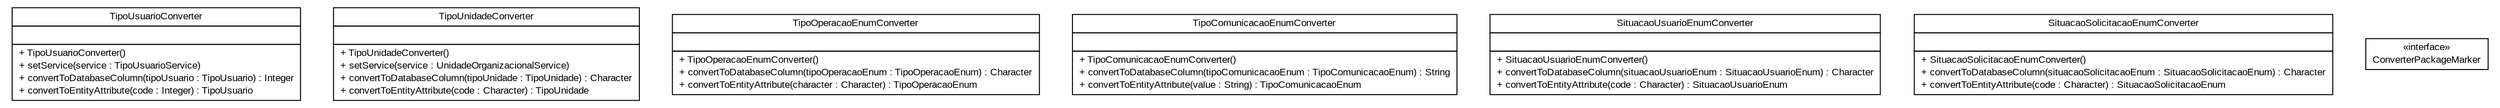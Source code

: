 #!/usr/local/bin/dot
#
# Class diagram 
# Generated by UMLGraph version R5_6 (http://www.umlgraph.org/)
#

digraph G {
	edge [fontname="arial",fontsize=10,labelfontname="arial",labelfontsize=10];
	node [fontname="arial",fontsize=10,shape=plaintext];
	nodesep=0.25;
	ranksep=0.5;
	// br.gov.to.sefaz.seg.persistence.converter.TipoUsuarioConverter
	c103728 [label=<<table title="br.gov.to.sefaz.seg.persistence.converter.TipoUsuarioConverter" border="0" cellborder="1" cellspacing="0" cellpadding="2" port="p" href="./TipoUsuarioConverter.html">
		<tr><td><table border="0" cellspacing="0" cellpadding="1">
<tr><td align="center" balign="center"> TipoUsuarioConverter </td></tr>
		</table></td></tr>
		<tr><td><table border="0" cellspacing="0" cellpadding="1">
<tr><td align="left" balign="left">  </td></tr>
		</table></td></tr>
		<tr><td><table border="0" cellspacing="0" cellpadding="1">
<tr><td align="left" balign="left"> + TipoUsuarioConverter() </td></tr>
<tr><td align="left" balign="left"> + setService(service : TipoUsuarioService) </td></tr>
<tr><td align="left" balign="left"> + convertToDatabaseColumn(tipoUsuario : TipoUsuario) : Integer </td></tr>
<tr><td align="left" balign="left"> + convertToEntityAttribute(code : Integer) : TipoUsuario </td></tr>
		</table></td></tr>
		</table>>, URL="./TipoUsuarioConverter.html", fontname="arial", fontcolor="black", fontsize=10.0];
	// br.gov.to.sefaz.seg.persistence.converter.TipoUnidadeConverter
	c103729 [label=<<table title="br.gov.to.sefaz.seg.persistence.converter.TipoUnidadeConverter" border="0" cellborder="1" cellspacing="0" cellpadding="2" port="p" href="./TipoUnidadeConverter.html">
		<tr><td><table border="0" cellspacing="0" cellpadding="1">
<tr><td align="center" balign="center"> TipoUnidadeConverter </td></tr>
		</table></td></tr>
		<tr><td><table border="0" cellspacing="0" cellpadding="1">
<tr><td align="left" balign="left">  </td></tr>
		</table></td></tr>
		<tr><td><table border="0" cellspacing="0" cellpadding="1">
<tr><td align="left" balign="left"> + TipoUnidadeConverter() </td></tr>
<tr><td align="left" balign="left"> + setService(service : UnidadeOrganizacionalService) </td></tr>
<tr><td align="left" balign="left"> + convertToDatabaseColumn(tipoUnidade : TipoUnidade) : Character </td></tr>
<tr><td align="left" balign="left"> + convertToEntityAttribute(code : Character) : TipoUnidade </td></tr>
		</table></td></tr>
		</table>>, URL="./TipoUnidadeConverter.html", fontname="arial", fontcolor="black", fontsize=10.0];
	// br.gov.to.sefaz.seg.persistence.converter.TipoOperacaoEnumConverter
	c103730 [label=<<table title="br.gov.to.sefaz.seg.persistence.converter.TipoOperacaoEnumConverter" border="0" cellborder="1" cellspacing="0" cellpadding="2" port="p" href="./TipoOperacaoEnumConverter.html">
		<tr><td><table border="0" cellspacing="0" cellpadding="1">
<tr><td align="center" balign="center"> TipoOperacaoEnumConverter </td></tr>
		</table></td></tr>
		<tr><td><table border="0" cellspacing="0" cellpadding="1">
<tr><td align="left" balign="left">  </td></tr>
		</table></td></tr>
		<tr><td><table border="0" cellspacing="0" cellpadding="1">
<tr><td align="left" balign="left"> + TipoOperacaoEnumConverter() </td></tr>
<tr><td align="left" balign="left"> + convertToDatabaseColumn(tipoOperacaoEnum : TipoOperacaoEnum) : Character </td></tr>
<tr><td align="left" balign="left"> + convertToEntityAttribute(character : Character) : TipoOperacaoEnum </td></tr>
		</table></td></tr>
		</table>>, URL="./TipoOperacaoEnumConverter.html", fontname="arial", fontcolor="black", fontsize=10.0];
	// br.gov.to.sefaz.seg.persistence.converter.TipoComunicacaoEnumConverter
	c103731 [label=<<table title="br.gov.to.sefaz.seg.persistence.converter.TipoComunicacaoEnumConverter" border="0" cellborder="1" cellspacing="0" cellpadding="2" port="p" href="./TipoComunicacaoEnumConverter.html">
		<tr><td><table border="0" cellspacing="0" cellpadding="1">
<tr><td align="center" balign="center"> TipoComunicacaoEnumConverter </td></tr>
		</table></td></tr>
		<tr><td><table border="0" cellspacing="0" cellpadding="1">
<tr><td align="left" balign="left">  </td></tr>
		</table></td></tr>
		<tr><td><table border="0" cellspacing="0" cellpadding="1">
<tr><td align="left" balign="left"> + TipoComunicacaoEnumConverter() </td></tr>
<tr><td align="left" balign="left"> + convertToDatabaseColumn(tipoComunicacaoEnum : TipoComunicacaoEnum) : String </td></tr>
<tr><td align="left" balign="left"> + convertToEntityAttribute(value : String) : TipoComunicacaoEnum </td></tr>
		</table></td></tr>
		</table>>, URL="./TipoComunicacaoEnumConverter.html", fontname="arial", fontcolor="black", fontsize=10.0];
	// br.gov.to.sefaz.seg.persistence.converter.SituacaoUsuarioEnumConverter
	c103732 [label=<<table title="br.gov.to.sefaz.seg.persistence.converter.SituacaoUsuarioEnumConverter" border="0" cellborder="1" cellspacing="0" cellpadding="2" port="p" href="./SituacaoUsuarioEnumConverter.html">
		<tr><td><table border="0" cellspacing="0" cellpadding="1">
<tr><td align="center" balign="center"> SituacaoUsuarioEnumConverter </td></tr>
		</table></td></tr>
		<tr><td><table border="0" cellspacing="0" cellpadding="1">
<tr><td align="left" balign="left">  </td></tr>
		</table></td></tr>
		<tr><td><table border="0" cellspacing="0" cellpadding="1">
<tr><td align="left" balign="left"> + SituacaoUsuarioEnumConverter() </td></tr>
<tr><td align="left" balign="left"> + convertToDatabaseColumn(situacaoUsuarioEnum : SituacaoUsuarioEnum) : Character </td></tr>
<tr><td align="left" balign="left"> + convertToEntityAttribute(code : Character) : SituacaoUsuarioEnum </td></tr>
		</table></td></tr>
		</table>>, URL="./SituacaoUsuarioEnumConverter.html", fontname="arial", fontcolor="black", fontsize=10.0];
	// br.gov.to.sefaz.seg.persistence.converter.SituacaoSolicitacaoEnumConverter
	c103733 [label=<<table title="br.gov.to.sefaz.seg.persistence.converter.SituacaoSolicitacaoEnumConverter" border="0" cellborder="1" cellspacing="0" cellpadding="2" port="p" href="./SituacaoSolicitacaoEnumConverter.html">
		<tr><td><table border="0" cellspacing="0" cellpadding="1">
<tr><td align="center" balign="center"> SituacaoSolicitacaoEnumConverter </td></tr>
		</table></td></tr>
		<tr><td><table border="0" cellspacing="0" cellpadding="1">
<tr><td align="left" balign="left">  </td></tr>
		</table></td></tr>
		<tr><td><table border="0" cellspacing="0" cellpadding="1">
<tr><td align="left" balign="left"> + SituacaoSolicitacaoEnumConverter() </td></tr>
<tr><td align="left" balign="left"> + convertToDatabaseColumn(situacaoSolicitacaoEnum : SituacaoSolicitacaoEnum) : Character </td></tr>
<tr><td align="left" balign="left"> + convertToEntityAttribute(code : Character) : SituacaoSolicitacaoEnum </td></tr>
		</table></td></tr>
		</table>>, URL="./SituacaoSolicitacaoEnumConverter.html", fontname="arial", fontcolor="black", fontsize=10.0];
	// br.gov.to.sefaz.seg.persistence.converter.ConverterPackageMarker
	c103734 [label=<<table title="br.gov.to.sefaz.seg.persistence.converter.ConverterPackageMarker" border="0" cellborder="1" cellspacing="0" cellpadding="2" port="p" href="./ConverterPackageMarker.html">
		<tr><td><table border="0" cellspacing="0" cellpadding="1">
<tr><td align="center" balign="center"> &#171;interface&#187; </td></tr>
<tr><td align="center" balign="center"> ConverterPackageMarker </td></tr>
		</table></td></tr>
		</table>>, URL="./ConverterPackageMarker.html", fontname="arial", fontcolor="black", fontsize=10.0];
}

